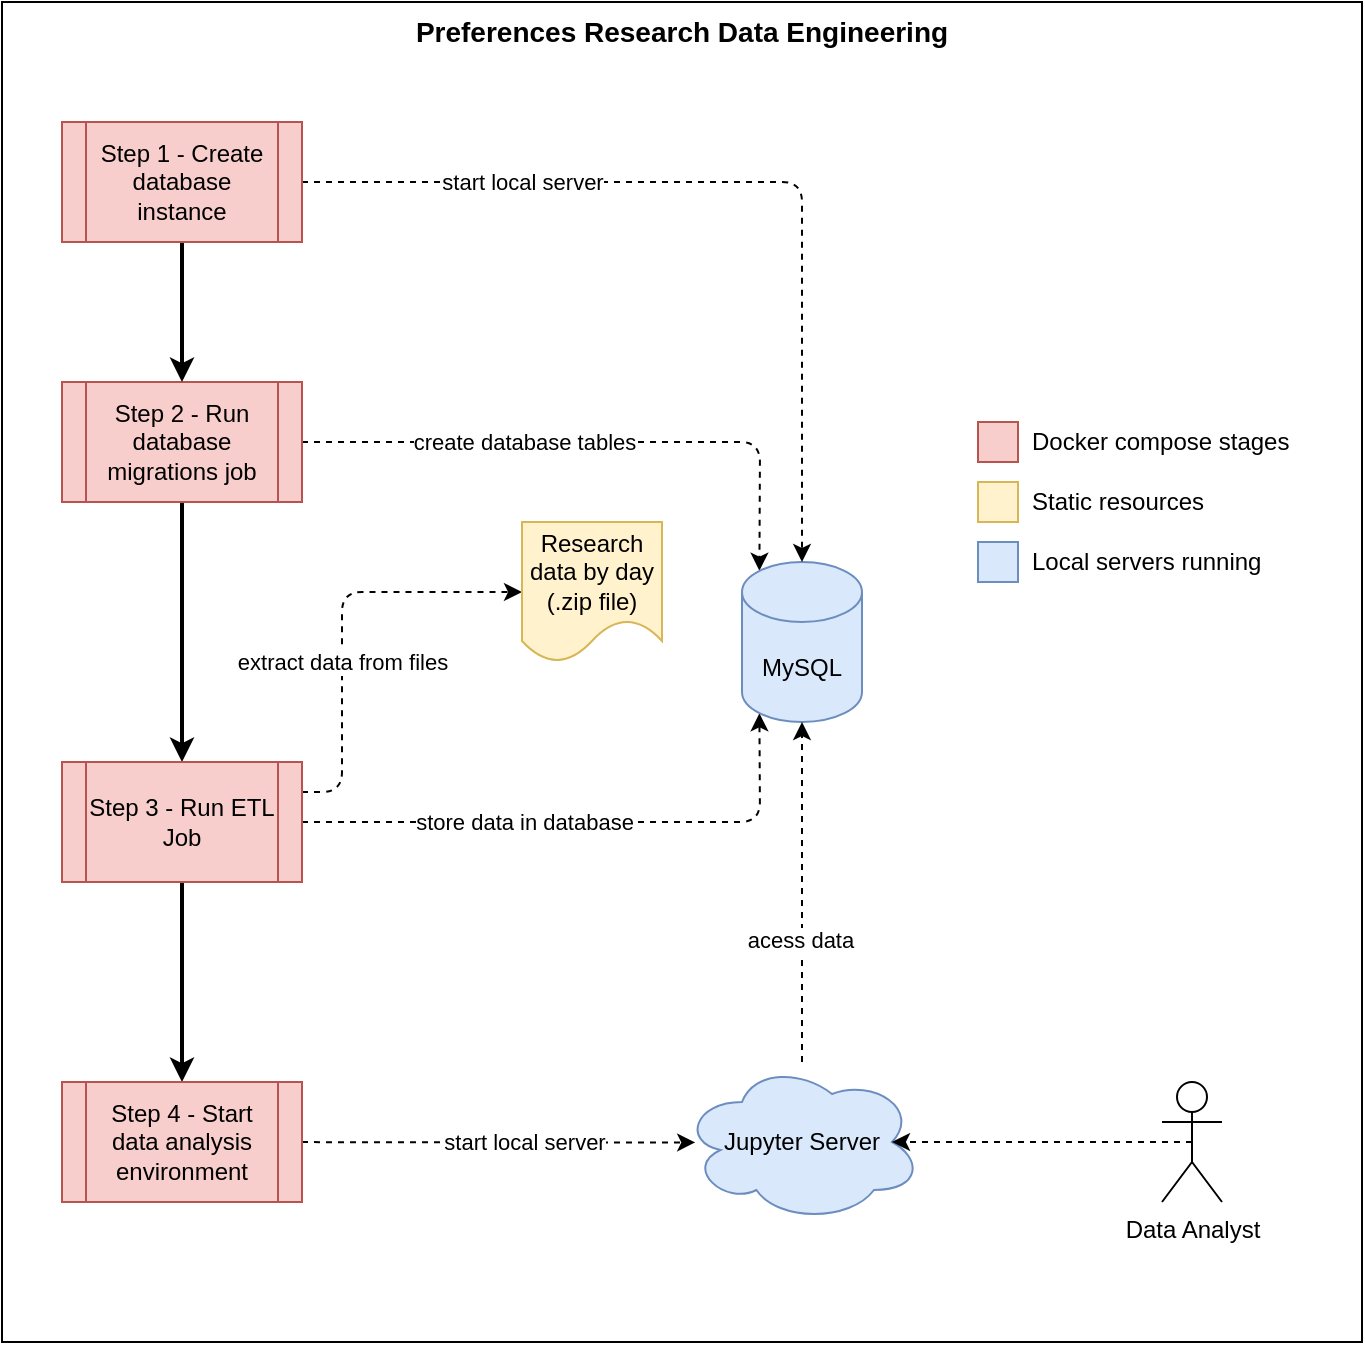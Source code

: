 <mxfile>
    <diagram id="5KAHK1K2xYMnG9cA8lja" name="Page-1">
        <mxGraphModel dx="789" dy="1791" grid="1" gridSize="10" guides="1" tooltips="1" connect="1" arrows="1" fold="1" page="1" pageScale="1" pageWidth="827" pageHeight="1169" math="0" shadow="0">
            <root>
                <mxCell id="0"/>
                <mxCell id="1" parent="0"/>
                <mxCell id="42" value="" style="rounded=0;whiteSpace=wrap;html=1;" parent="1" vertex="1">
                    <mxGeometry x="40" y="-120" width="680" height="670" as="geometry"/>
                </mxCell>
                <mxCell id="5" style="edgeStyle=none;html=1;entryX=0.145;entryY=1;entryDx=0;entryDy=-4.35;entryPerimeter=0;dashed=1;startArrow=none;exitX=1;exitY=0.5;exitDx=0;exitDy=0;" parent="1" source="3" target="4" edge="1">
                    <mxGeometry relative="1" as="geometry">
                        <Array as="points">
                            <mxPoint x="419" y="290"/>
                        </Array>
                    </mxGeometry>
                </mxCell>
                <mxCell id="33" value="store data in database" style="edgeLabel;html=1;align=center;verticalAlign=middle;resizable=0;points=[];" parent="5" vertex="1" connectable="0">
                    <mxGeometry x="-0.311" y="-1" relative="1" as="geometry">
                        <mxPoint x="13" y="-1" as="offset"/>
                    </mxGeometry>
                </mxCell>
                <mxCell id="17" style="edgeStyle=none;html=1;entryX=0.5;entryY=0;entryDx=0;entryDy=0;strokeWidth=2;" parent="1" source="2" target="3" edge="1">
                    <mxGeometry relative="1" as="geometry"/>
                </mxCell>
                <mxCell id="29" style="edgeStyle=none;html=1;entryX=0.145;entryY=0;entryDx=0;entryDy=4.35;entryPerimeter=0;dashed=1;" parent="1" source="2" target="4" edge="1">
                    <mxGeometry relative="1" as="geometry">
                        <Array as="points">
                            <mxPoint x="419" y="100"/>
                        </Array>
                    </mxGeometry>
                </mxCell>
                <mxCell id="32" value="create database tables" style="edgeLabel;html=1;align=center;verticalAlign=middle;resizable=0;points=[];" parent="29" vertex="1" connectable="0">
                    <mxGeometry x="-0.05" y="3" relative="1" as="geometry">
                        <mxPoint x="-29" y="3" as="offset"/>
                    </mxGeometry>
                </mxCell>
                <mxCell id="2" value="Step 2 - Run database migrations job" style="shape=process;whiteSpace=wrap;html=1;backgroundOutline=1;fillColor=#f8cecc;strokeColor=#b85450;" parent="1" vertex="1">
                    <mxGeometry x="70" y="70" width="120" height="60" as="geometry"/>
                </mxCell>
                <mxCell id="8" style="edgeStyle=none;html=1;entryX=0;entryY=0.5;entryDx=0;entryDy=0;dashed=1;exitX=1;exitY=0.25;exitDx=0;exitDy=0;" parent="1" source="3" target="7" edge="1">
                    <mxGeometry relative="1" as="geometry">
                        <Array as="points">
                            <mxPoint x="210" y="275"/>
                            <mxPoint x="210" y="175"/>
                        </Array>
                    </mxGeometry>
                </mxCell>
                <mxCell id="23" value="extract data from files" style="edgeLabel;html=1;align=center;verticalAlign=middle;resizable=0;points=[];" parent="8" vertex="1" connectable="0">
                    <mxGeometry x="-0.286" y="2" relative="1" as="geometry">
                        <mxPoint x="2" y="-10" as="offset"/>
                    </mxGeometry>
                </mxCell>
                <mxCell id="18" style="edgeStyle=none;html=1;entryX=0.5;entryY=0;entryDx=0;entryDy=0;strokeWidth=2;" parent="1" source="3" target="9" edge="1">
                    <mxGeometry relative="1" as="geometry"/>
                </mxCell>
                <mxCell id="4" value="MySQL" style="shape=cylinder3;whiteSpace=wrap;html=1;boundedLbl=1;backgroundOutline=1;size=15;fillColor=#dae8fc;strokeColor=#6c8ebf;" parent="1" vertex="1">
                    <mxGeometry x="410" y="160" width="60" height="80" as="geometry"/>
                </mxCell>
                <mxCell id="7" value="Research data by day (.zip file)" style="shape=document;whiteSpace=wrap;html=1;boundedLbl=1;fillColor=#fff2cc;strokeColor=#d6b656;" parent="1" vertex="1">
                    <mxGeometry x="300" y="140" width="70" height="70" as="geometry"/>
                </mxCell>
                <mxCell id="16" style="edgeStyle=none;html=1;entryX=0.055;entryY=0.503;entryDx=0;entryDy=0;entryPerimeter=0;dashed=1;" parent="1" source="9" target="10" edge="1">
                    <mxGeometry relative="1" as="geometry"/>
                </mxCell>
                <mxCell id="26" value="start local server" style="edgeLabel;html=1;align=center;verticalAlign=middle;resizable=0;points=[];" parent="16" vertex="1" connectable="0">
                    <mxGeometry x="-0.244" y="-2" relative="1" as="geometry">
                        <mxPoint x="36" y="-2" as="offset"/>
                    </mxGeometry>
                </mxCell>
                <mxCell id="9" value="Step 4 - Start data analysis environment" style="shape=process;whiteSpace=wrap;html=1;backgroundOutline=1;fillColor=#f8cecc;strokeColor=#b85450;" parent="1" vertex="1">
                    <mxGeometry x="70" y="420" width="120" height="60" as="geometry"/>
                </mxCell>
                <mxCell id="11" style="edgeStyle=none;html=1;entryX=0.5;entryY=1;entryDx=0;entryDy=0;entryPerimeter=0;dashed=1;" parent="1" source="10" target="4" edge="1">
                    <mxGeometry relative="1" as="geometry"/>
                </mxCell>
                <mxCell id="24" value="acess data" style="edgeLabel;html=1;align=center;verticalAlign=middle;resizable=0;points=[];" parent="11" vertex="1" connectable="0">
                    <mxGeometry x="-0.28" y="1" relative="1" as="geometry">
                        <mxPoint as="offset"/>
                    </mxGeometry>
                </mxCell>
                <mxCell id="10" value="Jupyter Server" style="ellipse;shape=cloud;whiteSpace=wrap;html=1;fillColor=#dae8fc;strokeColor=#6c8ebf;" parent="1" vertex="1">
                    <mxGeometry x="380" y="410" width="120" height="80" as="geometry"/>
                </mxCell>
                <mxCell id="3" value="Step 3 - Run ETL Job" style="shape=process;whiteSpace=wrap;html=1;backgroundOutline=1;fillColor=#f8cecc;strokeColor=#b85450;" parent="1" vertex="1">
                    <mxGeometry x="70" y="260" width="120" height="60" as="geometry"/>
                </mxCell>
                <mxCell id="39" style="edgeStyle=none;html=1;exitX=0.5;exitY=0.5;exitDx=0;exitDy=0;exitPerimeter=0;strokeWidth=1;entryX=0.875;entryY=0.5;entryDx=0;entryDy=0;entryPerimeter=0;dashed=1;" parent="1" source="34" target="10" edge="1">
                    <mxGeometry relative="1" as="geometry">
                        <mxPoint x="610" y="400.0" as="targetPoint"/>
                    </mxGeometry>
                </mxCell>
                <mxCell id="34" value="Data Analyst" style="shape=umlActor;verticalLabelPosition=bottom;verticalAlign=top;html=1;outlineConnect=0;" parent="1" vertex="1">
                    <mxGeometry x="620" y="420" width="30" height="60" as="geometry"/>
                </mxCell>
                <mxCell id="43" value="" style="rounded=0;whiteSpace=wrap;html=1;fillColor=#f8cecc;strokeColor=#b85450;" parent="1" vertex="1">
                    <mxGeometry x="528" y="90" width="20" height="20" as="geometry"/>
                </mxCell>
                <mxCell id="44" value="Docker compose stages" style="text;html=1;strokeColor=none;fillColor=none;align=left;verticalAlign=middle;whiteSpace=wrap;rounded=0;" parent="1" vertex="1">
                    <mxGeometry x="553" y="90" width="150" height="20" as="geometry"/>
                </mxCell>
                <mxCell id="45" value="" style="rounded=0;whiteSpace=wrap;html=1;fillColor=#fff2cc;strokeColor=#d6b656;" parent="1" vertex="1">
                    <mxGeometry x="528" y="120" width="20" height="20" as="geometry"/>
                </mxCell>
                <mxCell id="46" value="Static resources" style="text;html=1;strokeColor=none;fillColor=none;align=left;verticalAlign=middle;whiteSpace=wrap;rounded=0;" parent="1" vertex="1">
                    <mxGeometry x="553" y="120" width="150" height="20" as="geometry"/>
                </mxCell>
                <mxCell id="47" value="" style="rounded=0;whiteSpace=wrap;html=1;fillColor=#dae8fc;strokeColor=#6c8ebf;" parent="1" vertex="1">
                    <mxGeometry x="528" y="150" width="20" height="20" as="geometry"/>
                </mxCell>
                <mxCell id="48" value="Local servers running" style="text;html=1;strokeColor=none;fillColor=none;align=left;verticalAlign=middle;whiteSpace=wrap;rounded=0;" parent="1" vertex="1">
                    <mxGeometry x="553" y="150" width="150" height="20" as="geometry"/>
                </mxCell>
                <mxCell id="50" style="edgeStyle=none;html=1;entryX=0.5;entryY=0;entryDx=0;entryDy=0;strokeWidth=2;" parent="1" source="49" target="2" edge="1">
                    <mxGeometry relative="1" as="geometry"/>
                </mxCell>
                <mxCell id="51" style="edgeStyle=none;html=1;entryX=0.5;entryY=0;entryDx=0;entryDy=0;entryPerimeter=0;dashed=1;strokeWidth=1;" parent="1" source="49" target="4" edge="1">
                    <mxGeometry relative="1" as="geometry">
                        <Array as="points">
                            <mxPoint x="440" y="-30"/>
                        </Array>
                    </mxGeometry>
                </mxCell>
                <mxCell id="52" value="start local server" style="edgeLabel;html=1;align=center;verticalAlign=middle;resizable=0;points=[];" parent="51" vertex="1" connectable="0">
                    <mxGeometry x="-0.309" y="-1" relative="1" as="geometry">
                        <mxPoint x="-42" y="-1" as="offset"/>
                    </mxGeometry>
                </mxCell>
                <mxCell id="49" value="Step 1 - Create database instance" style="shape=process;whiteSpace=wrap;html=1;backgroundOutline=1;fillColor=#f8cecc;strokeColor=#b85450;" parent="1" vertex="1">
                    <mxGeometry x="70" y="-60" width="120" height="60" as="geometry"/>
                </mxCell>
                <mxCell id="53" value="Preferences Research Data Engineering" style="text;html=1;strokeColor=none;fillColor=none;align=center;verticalAlign=middle;whiteSpace=wrap;rounded=0;fontStyle=1;fontSize=14;" parent="1" vertex="1">
                    <mxGeometry x="40" y="-120" width="680" height="30" as="geometry"/>
                </mxCell>
            </root>
        </mxGraphModel>
    </diagram>
</mxfile>